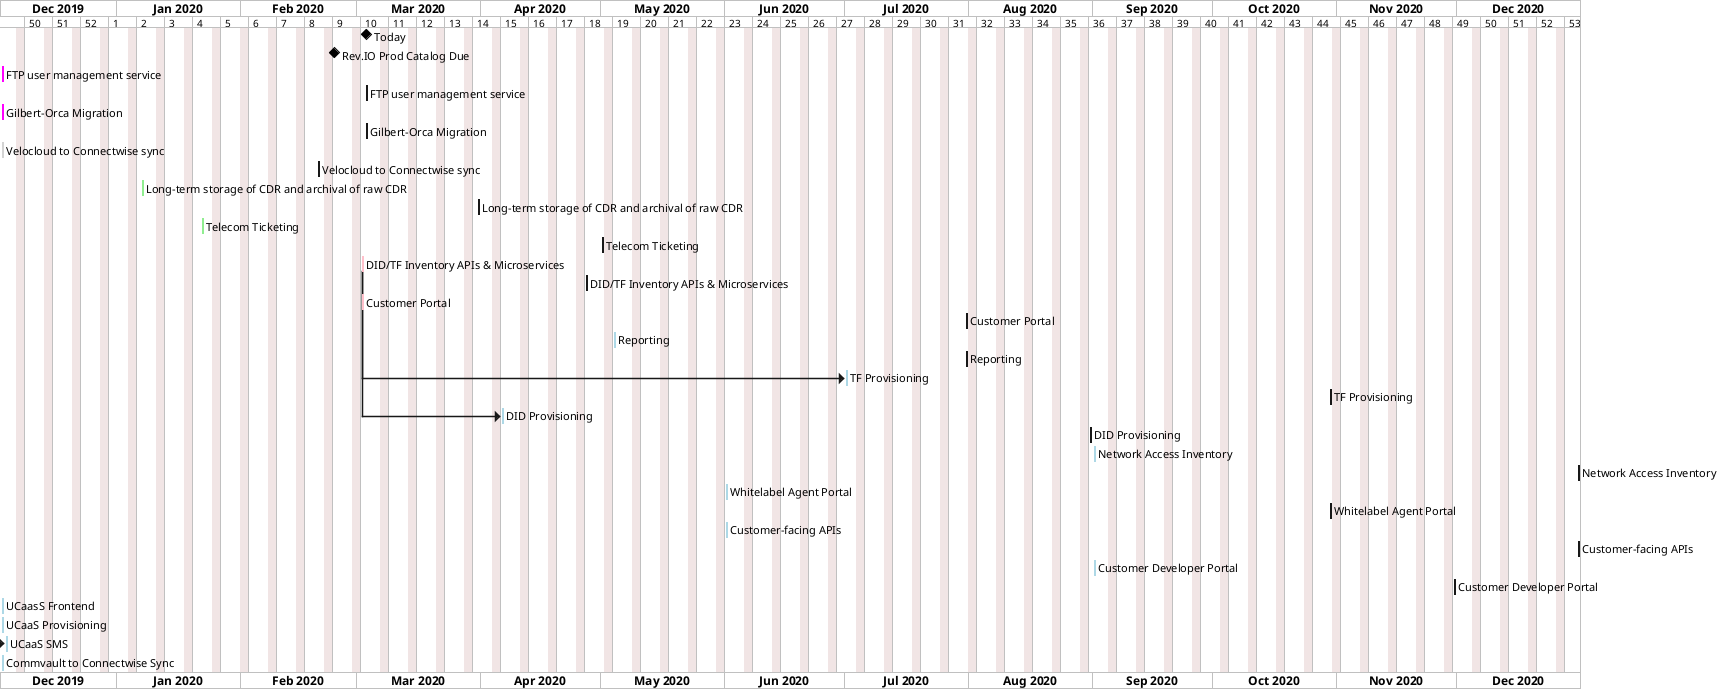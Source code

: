 @startgantt
saturday are closed
sunday are closed
project starts 2019/12/03
printscale weekly
[Today] happens at 2020/03/03

[Rev.IO Prod Catalog Due] happens at 2020/02/24

[FTP user management service] as [milestone_226] starts 2019/12/03 
[FTP user management service] ends 2020/03/03
[FTP user management service] as [milestone_226] is colored in Magenta

[Gilbert-Orca Migration] as [milestone_148] starts 2019/11/20 
[Gilbert-Orca Migration] ends 2020/03/03
[Gilbert-Orca Migration] as [milestone_148] is colored in Magenta

[Velocloud to Connectwise sync] as [milestone_181] starts 2019/12/02 
[Velocloud to Connectwise sync] ends 2020/02/20
[Velocloud to Connectwise sync] as [milestone_181] is colored in LightGrey

[Long-term storage of CDR and archival of raw CDR] as [milestone_151] starts 2020/01/07 
[Long-term storage of CDR and archival of raw CDR] ends 2020/03/31
[Long-term storage of CDR and archival of raw CDR] as [milestone_151] is colored in LightGreen

[Telecom Ticketing] as [milestone_184] starts 2020/01/22 
[Telecom Ticketing] ends 2020/05/01
[Telecom Ticketing] as [milestone_184] is colored in LightGreen

[DID/TF Inventory APIs & Microservices] as [milestone_207] starts 2020/03/02 
[DID/TF Inventory APIs & Microservices] ends 2020/04/27
[DID/TF Inventory APIs & Microservices] as [milestone_207] is colored in Pink

[Customer Portal] as [milestone_209] starts 2020/03/02 
[Customer Portal] ends 2020/07/31
[Customer Portal] as [milestone_209] is colored in Pink

[Reporting] as [milestone_183] starts 2020/05/04 
[Reporting] ends 2020/07/31
[Reporting] as [milestone_183] is colored in LightBlue

[TF Provisioning] as [milestone_211] starts 2020/07/01 
[TF Provisioning] ends 2020/10/30
[TF Provisioning] as [milestone_211] is colored in LightBlue

[DID Provisioning] as [milestone_210] starts 2020/04/06 
[DID Provisioning] ends 2020/08/31
[DID Provisioning] as [milestone_210] is colored in LightBlue

[Network Access Inventory] as [milestone_215] starts 2020/09/01 
[Network Access Inventory] ends 2020/12/31
[Network Access Inventory] as [milestone_215] is colored in LightBlue

[Whitelabel Agent Portal] as [milestone_216] starts 2020/06/01 
[Whitelabel Agent Portal] ends 2020/10/30
[Whitelabel Agent Portal] as [milestone_216] is colored in LightBlue

[Customer-facing APIs] as [milestone_214] starts 2020/06/01 
[Customer-facing APIs] ends 2020/12/31
[Customer-facing APIs] as [milestone_214] is colored in LightBlue

[Customer Developer Portal] as [milestone_217] starts 2020/09/01 
[Customer Developer Portal] ends 2020/11/30
[Customer Developer Portal] as [milestone_217] is colored in LightBlue

[UCaasS Frontend] as [milestone_213] is colored in LightBlue

[UCaaS Provisioning] as [milestone_212] is colored in LightBlue

[UCaaS SMS] as [milestone_395] is colored in LightBlue

[Commvault to Connectwise Sync] as [milestone_528] is colored in LightBlue

[milestone_207] -> [milestone_210]
[milestone_207] -> [milestone_211]
[milestone_212] -> [milestone_395]


@endgantt
